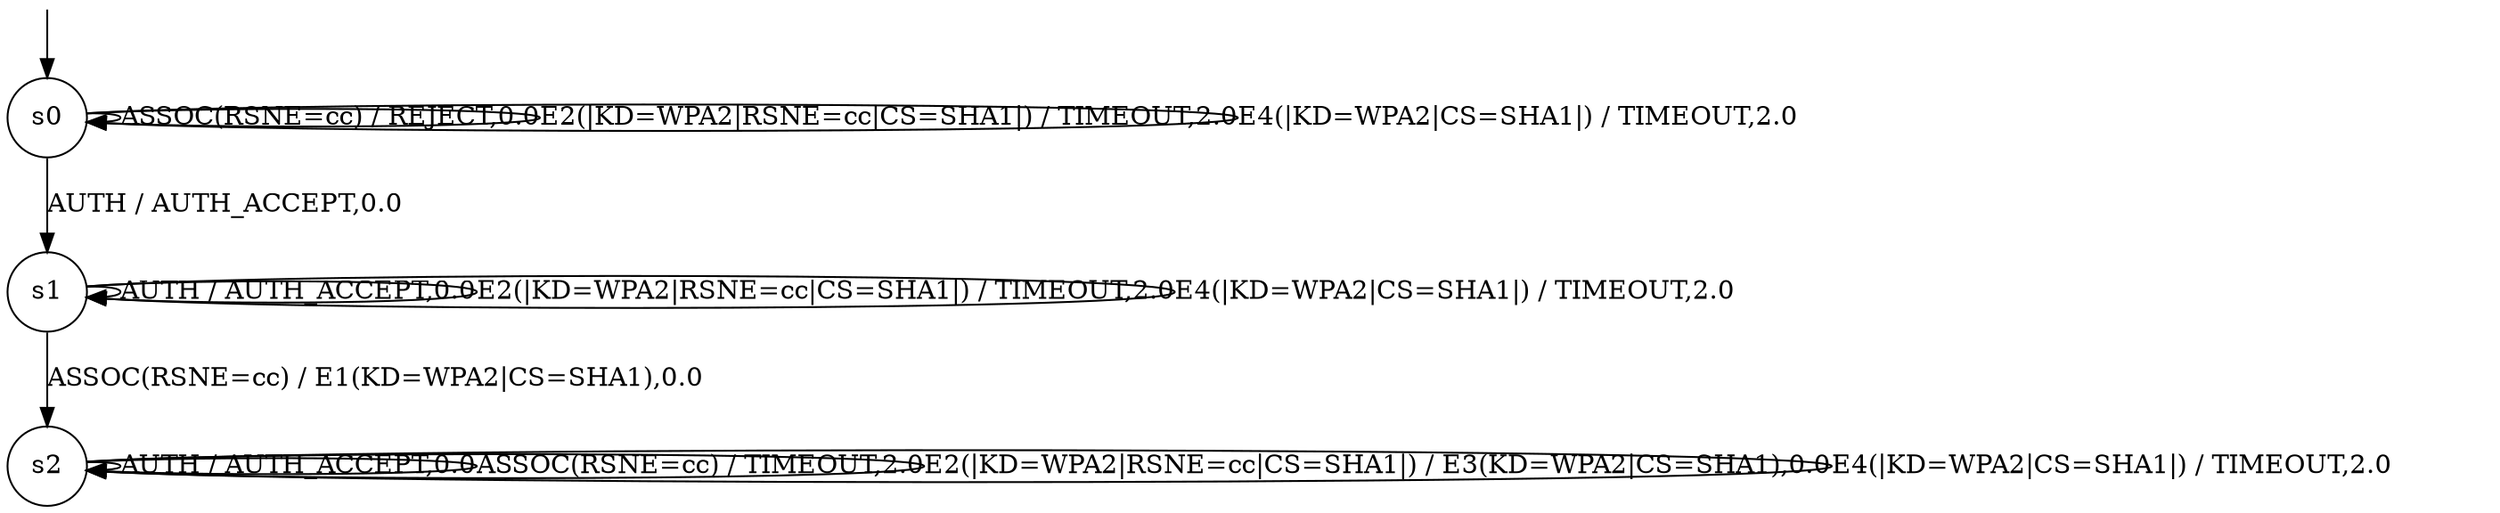 digraph g {

	s0 [shape="circle" label="s0"];
	s1 [shape="circle" label="s1"];
	s2 [shape="circle" label="s2"];
	s0 -> s1 [label="AUTH / AUTH_ACCEPT,0.0"];
	s0 -> s0 [label="ASSOC(RSNE=cc) / REJECT,0.0"];
	s0 -> s0 [label="E2(|KD=WPA2|RSNE=cc|CS=SHA1|) / TIMEOUT,2.0"];
	s0 -> s0 [label="E4(|KD=WPA2|CS=SHA1|) / TIMEOUT,2.0"];
	s1 -> s1 [label="AUTH / AUTH_ACCEPT,0.0"];
	s1 -> s2 [label="ASSOC(RSNE=cc) / E1(KD=WPA2|CS=SHA1),0.0"];
	s1 -> s1 [label="E2(|KD=WPA2|RSNE=cc|CS=SHA1|) / TIMEOUT,2.0"];
	s1 -> s1 [label="E4(|KD=WPA2|CS=SHA1|) / TIMEOUT,2.0"];
	s2 -> s2 [label="AUTH / AUTH_ACCEPT,0.0"];
	s2 -> s2 [label="ASSOC(RSNE=cc) / TIMEOUT,2.0"];
	s2 -> s2 [label="E2(|KD=WPA2|RSNE=cc|CS=SHA1|) / E3(KD=WPA2|CS=SHA1),0.0"];
	s2 -> s2 [label="E4(|KD=WPA2|CS=SHA1|) / TIMEOUT,2.0"];

__start0 [label="" shape="none" width="0" height="0"];
__start0 -> s0;

}
